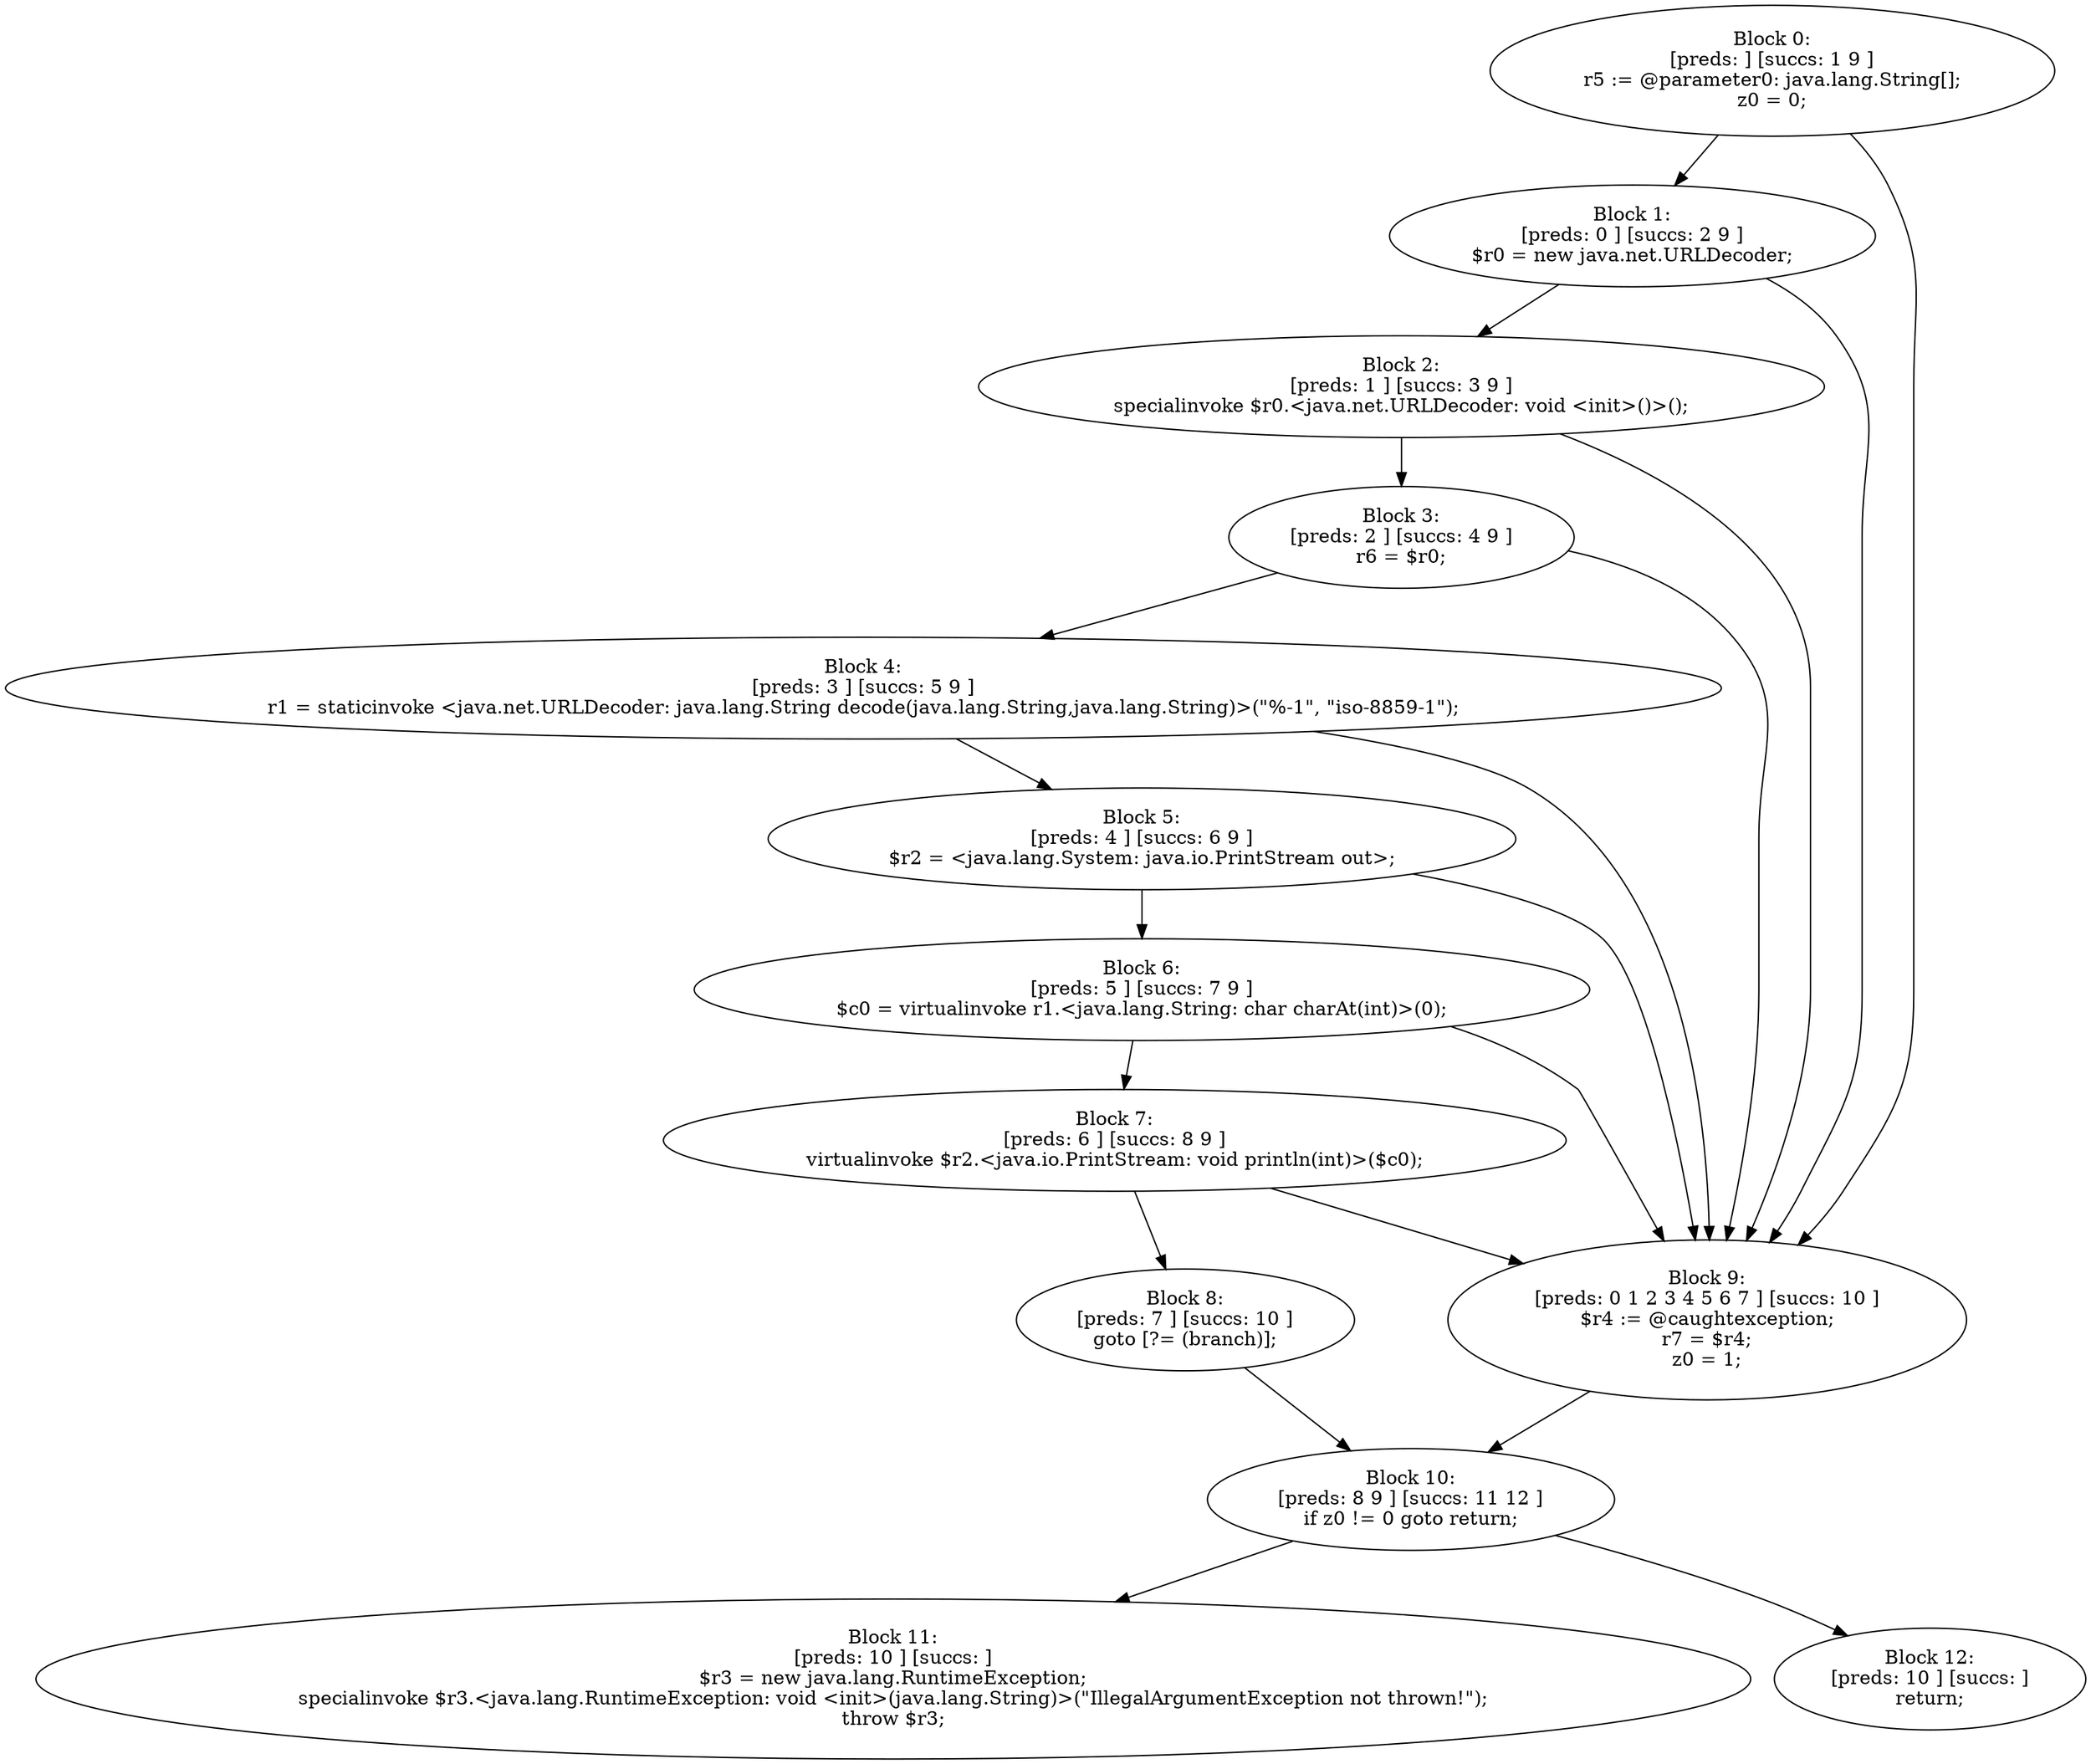 digraph "unitGraph" {
    "Block 0:
[preds: ] [succs: 1 9 ]
r5 := @parameter0: java.lang.String[];
z0 = 0;
"
    "Block 1:
[preds: 0 ] [succs: 2 9 ]
$r0 = new java.net.URLDecoder;
"
    "Block 2:
[preds: 1 ] [succs: 3 9 ]
specialinvoke $r0.<java.net.URLDecoder: void <init>()>();
"
    "Block 3:
[preds: 2 ] [succs: 4 9 ]
r6 = $r0;
"
    "Block 4:
[preds: 3 ] [succs: 5 9 ]
r1 = staticinvoke <java.net.URLDecoder: java.lang.String decode(java.lang.String,java.lang.String)>(\"%-1\", \"iso-8859-1\");
"
    "Block 5:
[preds: 4 ] [succs: 6 9 ]
$r2 = <java.lang.System: java.io.PrintStream out>;
"
    "Block 6:
[preds: 5 ] [succs: 7 9 ]
$c0 = virtualinvoke r1.<java.lang.String: char charAt(int)>(0);
"
    "Block 7:
[preds: 6 ] [succs: 8 9 ]
virtualinvoke $r2.<java.io.PrintStream: void println(int)>($c0);
"
    "Block 8:
[preds: 7 ] [succs: 10 ]
goto [?= (branch)];
"
    "Block 9:
[preds: 0 1 2 3 4 5 6 7 ] [succs: 10 ]
$r4 := @caughtexception;
r7 = $r4;
z0 = 1;
"
    "Block 10:
[preds: 8 9 ] [succs: 11 12 ]
if z0 != 0 goto return;
"
    "Block 11:
[preds: 10 ] [succs: ]
$r3 = new java.lang.RuntimeException;
specialinvoke $r3.<java.lang.RuntimeException: void <init>(java.lang.String)>(\"IllegalArgumentException not thrown!\");
throw $r3;
"
    "Block 12:
[preds: 10 ] [succs: ]
return;
"
    "Block 0:
[preds: ] [succs: 1 9 ]
r5 := @parameter0: java.lang.String[];
z0 = 0;
"->"Block 1:
[preds: 0 ] [succs: 2 9 ]
$r0 = new java.net.URLDecoder;
";
    "Block 0:
[preds: ] [succs: 1 9 ]
r5 := @parameter0: java.lang.String[];
z0 = 0;
"->"Block 9:
[preds: 0 1 2 3 4 5 6 7 ] [succs: 10 ]
$r4 := @caughtexception;
r7 = $r4;
z0 = 1;
";
    "Block 1:
[preds: 0 ] [succs: 2 9 ]
$r0 = new java.net.URLDecoder;
"->"Block 2:
[preds: 1 ] [succs: 3 9 ]
specialinvoke $r0.<java.net.URLDecoder: void <init>()>();
";
    "Block 1:
[preds: 0 ] [succs: 2 9 ]
$r0 = new java.net.URLDecoder;
"->"Block 9:
[preds: 0 1 2 3 4 5 6 7 ] [succs: 10 ]
$r4 := @caughtexception;
r7 = $r4;
z0 = 1;
";
    "Block 2:
[preds: 1 ] [succs: 3 9 ]
specialinvoke $r0.<java.net.URLDecoder: void <init>()>();
"->"Block 3:
[preds: 2 ] [succs: 4 9 ]
r6 = $r0;
";
    "Block 2:
[preds: 1 ] [succs: 3 9 ]
specialinvoke $r0.<java.net.URLDecoder: void <init>()>();
"->"Block 9:
[preds: 0 1 2 3 4 5 6 7 ] [succs: 10 ]
$r4 := @caughtexception;
r7 = $r4;
z0 = 1;
";
    "Block 3:
[preds: 2 ] [succs: 4 9 ]
r6 = $r0;
"->"Block 4:
[preds: 3 ] [succs: 5 9 ]
r1 = staticinvoke <java.net.URLDecoder: java.lang.String decode(java.lang.String,java.lang.String)>(\"%-1\", \"iso-8859-1\");
";
    "Block 3:
[preds: 2 ] [succs: 4 9 ]
r6 = $r0;
"->"Block 9:
[preds: 0 1 2 3 4 5 6 7 ] [succs: 10 ]
$r4 := @caughtexception;
r7 = $r4;
z0 = 1;
";
    "Block 4:
[preds: 3 ] [succs: 5 9 ]
r1 = staticinvoke <java.net.URLDecoder: java.lang.String decode(java.lang.String,java.lang.String)>(\"%-1\", \"iso-8859-1\");
"->"Block 5:
[preds: 4 ] [succs: 6 9 ]
$r2 = <java.lang.System: java.io.PrintStream out>;
";
    "Block 4:
[preds: 3 ] [succs: 5 9 ]
r1 = staticinvoke <java.net.URLDecoder: java.lang.String decode(java.lang.String,java.lang.String)>(\"%-1\", \"iso-8859-1\");
"->"Block 9:
[preds: 0 1 2 3 4 5 6 7 ] [succs: 10 ]
$r4 := @caughtexception;
r7 = $r4;
z0 = 1;
";
    "Block 5:
[preds: 4 ] [succs: 6 9 ]
$r2 = <java.lang.System: java.io.PrintStream out>;
"->"Block 6:
[preds: 5 ] [succs: 7 9 ]
$c0 = virtualinvoke r1.<java.lang.String: char charAt(int)>(0);
";
    "Block 5:
[preds: 4 ] [succs: 6 9 ]
$r2 = <java.lang.System: java.io.PrintStream out>;
"->"Block 9:
[preds: 0 1 2 3 4 5 6 7 ] [succs: 10 ]
$r4 := @caughtexception;
r7 = $r4;
z0 = 1;
";
    "Block 6:
[preds: 5 ] [succs: 7 9 ]
$c0 = virtualinvoke r1.<java.lang.String: char charAt(int)>(0);
"->"Block 7:
[preds: 6 ] [succs: 8 9 ]
virtualinvoke $r2.<java.io.PrintStream: void println(int)>($c0);
";
    "Block 6:
[preds: 5 ] [succs: 7 9 ]
$c0 = virtualinvoke r1.<java.lang.String: char charAt(int)>(0);
"->"Block 9:
[preds: 0 1 2 3 4 5 6 7 ] [succs: 10 ]
$r4 := @caughtexception;
r7 = $r4;
z0 = 1;
";
    "Block 7:
[preds: 6 ] [succs: 8 9 ]
virtualinvoke $r2.<java.io.PrintStream: void println(int)>($c0);
"->"Block 8:
[preds: 7 ] [succs: 10 ]
goto [?= (branch)];
";
    "Block 7:
[preds: 6 ] [succs: 8 9 ]
virtualinvoke $r2.<java.io.PrintStream: void println(int)>($c0);
"->"Block 9:
[preds: 0 1 2 3 4 5 6 7 ] [succs: 10 ]
$r4 := @caughtexception;
r7 = $r4;
z0 = 1;
";
    "Block 8:
[preds: 7 ] [succs: 10 ]
goto [?= (branch)];
"->"Block 10:
[preds: 8 9 ] [succs: 11 12 ]
if z0 != 0 goto return;
";
    "Block 9:
[preds: 0 1 2 3 4 5 6 7 ] [succs: 10 ]
$r4 := @caughtexception;
r7 = $r4;
z0 = 1;
"->"Block 10:
[preds: 8 9 ] [succs: 11 12 ]
if z0 != 0 goto return;
";
    "Block 10:
[preds: 8 9 ] [succs: 11 12 ]
if z0 != 0 goto return;
"->"Block 11:
[preds: 10 ] [succs: ]
$r3 = new java.lang.RuntimeException;
specialinvoke $r3.<java.lang.RuntimeException: void <init>(java.lang.String)>(\"IllegalArgumentException not thrown!\");
throw $r3;
";
    "Block 10:
[preds: 8 9 ] [succs: 11 12 ]
if z0 != 0 goto return;
"->"Block 12:
[preds: 10 ] [succs: ]
return;
";
}
